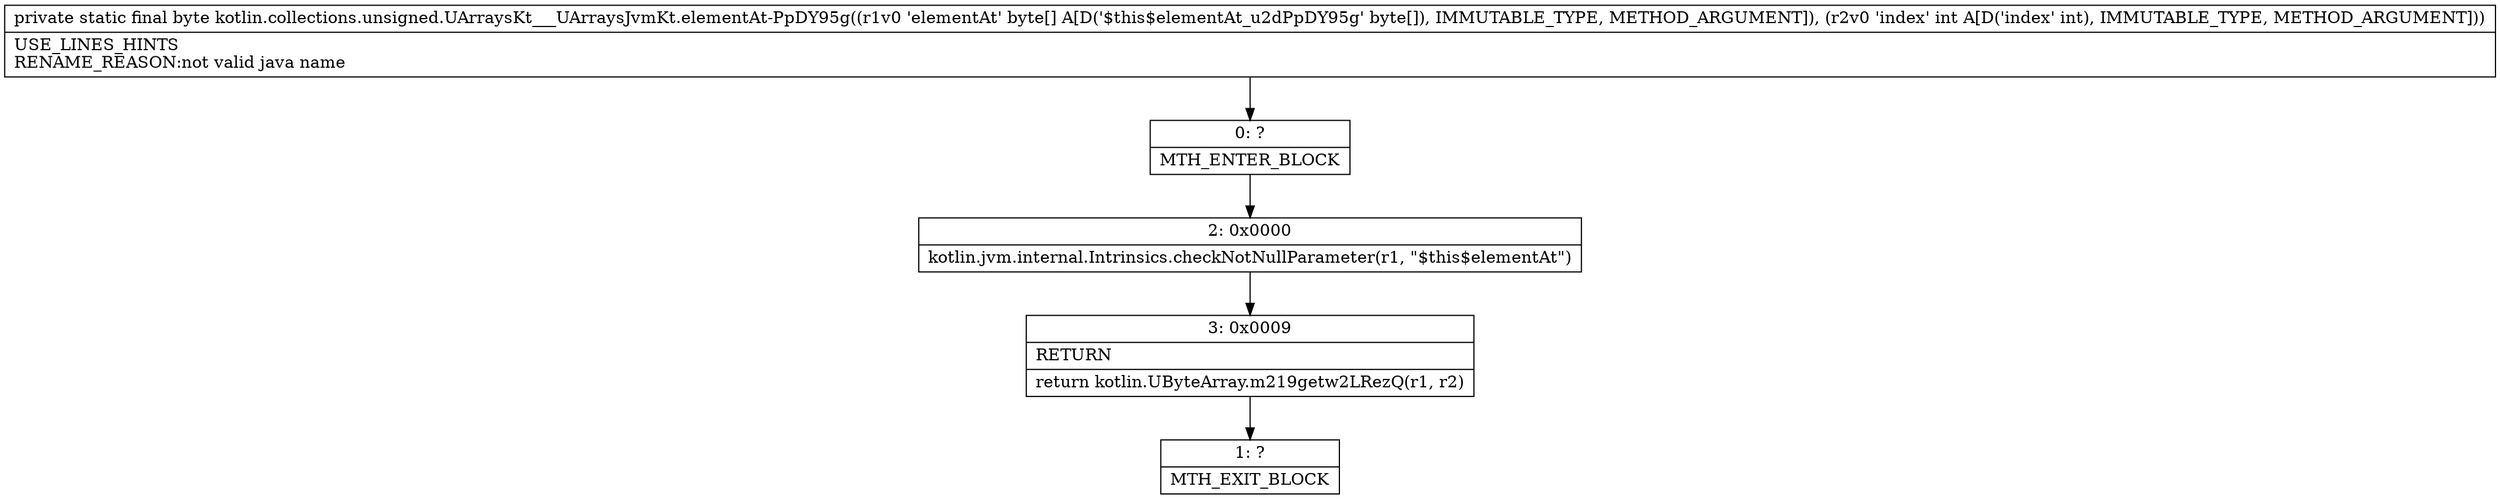 digraph "CFG forkotlin.collections.unsigned.UArraysKt___UArraysJvmKt.elementAt\-PpDY95g([BI)B" {
Node_0 [shape=record,label="{0\:\ ?|MTH_ENTER_BLOCK\l}"];
Node_2 [shape=record,label="{2\:\ 0x0000|kotlin.jvm.internal.Intrinsics.checkNotNullParameter(r1, \"$this$elementAt\")\l}"];
Node_3 [shape=record,label="{3\:\ 0x0009|RETURN\l|return kotlin.UByteArray.m219getw2LRezQ(r1, r2)\l}"];
Node_1 [shape=record,label="{1\:\ ?|MTH_EXIT_BLOCK\l}"];
MethodNode[shape=record,label="{private static final byte kotlin.collections.unsigned.UArraysKt___UArraysJvmKt.elementAt\-PpDY95g((r1v0 'elementAt' byte[] A[D('$this$elementAt_u2dPpDY95g' byte[]), IMMUTABLE_TYPE, METHOD_ARGUMENT]), (r2v0 'index' int A[D('index' int), IMMUTABLE_TYPE, METHOD_ARGUMENT]))  | USE_LINES_HINTS\lRENAME_REASON:not valid java name\l}"];
MethodNode -> Node_0;Node_0 -> Node_2;
Node_2 -> Node_3;
Node_3 -> Node_1;
}


